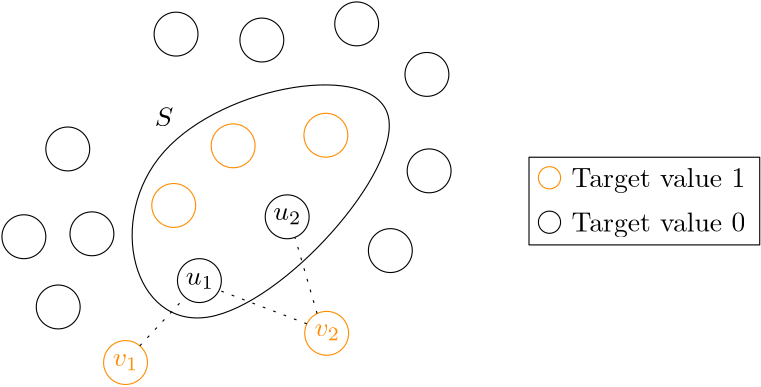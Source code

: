 <?xml version="1.0"?>
<!DOCTYPE ipe SYSTEM "ipe.dtd">
<ipe version="70218" creator="Ipe 7.2.24">
<info created="D:20220902113813" modified="D:20220902142614"/>
<ipestyle name="basic">
<symbol name="arrow/arc(spx)">
<path stroke="sym-stroke" fill="sym-stroke" pen="sym-pen">
0 0 m
-1 0.333 l
-1 -0.333 l
h
</path>
</symbol>
<symbol name="arrow/farc(spx)">
<path stroke="sym-stroke" fill="white" pen="sym-pen">
0 0 m
-1 0.333 l
-1 -0.333 l
h
</path>
</symbol>
<symbol name="arrow/ptarc(spx)">
<path stroke="sym-stroke" fill="sym-stroke" pen="sym-pen">
0 0 m
-1 0.333 l
-0.8 0 l
-1 -0.333 l
h
</path>
</symbol>
<symbol name="arrow/fptarc(spx)">
<path stroke="sym-stroke" fill="white" pen="sym-pen">
0 0 m
-1 0.333 l
-0.8 0 l
-1 -0.333 l
h
</path>
</symbol>
<symbol name="mark/circle(sx)" transformations="translations">
<path fill="sym-stroke">
0.6 0 0 0.6 0 0 e
0.4 0 0 0.4 0 0 e
</path>
</symbol>
<symbol name="mark/disk(sx)" transformations="translations">
<path fill="sym-stroke">
0.6 0 0 0.6 0 0 e
</path>
</symbol>
<symbol name="mark/fdisk(sfx)" transformations="translations">
<group>
<path fill="sym-fill">
0.5 0 0 0.5 0 0 e
</path>
<path fill="sym-stroke" fillrule="eofill">
0.6 0 0 0.6 0 0 e
0.4 0 0 0.4 0 0 e
</path>
</group>
</symbol>
<symbol name="mark/box(sx)" transformations="translations">
<path fill="sym-stroke" fillrule="eofill">
-0.6 -0.6 m
0.6 -0.6 l
0.6 0.6 l
-0.6 0.6 l
h
-0.4 -0.4 m
0.4 -0.4 l
0.4 0.4 l
-0.4 0.4 l
h
</path>
</symbol>
<symbol name="mark/square(sx)" transformations="translations">
<path fill="sym-stroke">
-0.6 -0.6 m
0.6 -0.6 l
0.6 0.6 l
-0.6 0.6 l
h
</path>
</symbol>
<symbol name="mark/fsquare(sfx)" transformations="translations">
<group>
<path fill="sym-fill">
-0.5 -0.5 m
0.5 -0.5 l
0.5 0.5 l
-0.5 0.5 l
h
</path>
<path fill="sym-stroke" fillrule="eofill">
-0.6 -0.6 m
0.6 -0.6 l
0.6 0.6 l
-0.6 0.6 l
h
-0.4 -0.4 m
0.4 -0.4 l
0.4 0.4 l
-0.4 0.4 l
h
</path>
</group>
</symbol>
<symbol name="mark/cross(sx)" transformations="translations">
<group>
<path fill="sym-stroke">
-0.43 -0.57 m
0.57 0.43 l
0.43 0.57 l
-0.57 -0.43 l
h
</path>
<path fill="sym-stroke">
-0.43 0.57 m
0.57 -0.43 l
0.43 -0.57 l
-0.57 0.43 l
h
</path>
</group>
</symbol>
<symbol name="arrow/fnormal(spx)">
<path stroke="sym-stroke" fill="white" pen="sym-pen">
0 0 m
-1 0.333 l
-1 -0.333 l
h
</path>
</symbol>
<symbol name="arrow/pointed(spx)">
<path stroke="sym-stroke" fill="sym-stroke" pen="sym-pen">
0 0 m
-1 0.333 l
-0.8 0 l
-1 -0.333 l
h
</path>
</symbol>
<symbol name="arrow/fpointed(spx)">
<path stroke="sym-stroke" fill="white" pen="sym-pen">
0 0 m
-1 0.333 l
-0.8 0 l
-1 -0.333 l
h
</path>
</symbol>
<symbol name="arrow/linear(spx)">
<path stroke="sym-stroke" pen="sym-pen">
-1 0.333 m
0 0 l
-1 -0.333 l
</path>
</symbol>
<symbol name="arrow/fdouble(spx)">
<path stroke="sym-stroke" fill="white" pen="sym-pen">
0 0 m
-1 0.333 l
-1 -0.333 l
h
-1 0 m
-2 0.333 l
-2 -0.333 l
h
</path>
</symbol>
<symbol name="arrow/double(spx)">
<path stroke="sym-stroke" fill="sym-stroke" pen="sym-pen">
0 0 m
-1 0.333 l
-1 -0.333 l
h
-1 0 m
-2 0.333 l
-2 -0.333 l
h
</path>
</symbol>
<symbol name="arrow/mid-normal(spx)">
<path stroke="sym-stroke" fill="sym-stroke" pen="sym-pen">
0.5 0 m
-0.5 0.333 l
-0.5 -0.333 l
h
</path>
</symbol>
<symbol name="arrow/mid-fnormal(spx)">
<path stroke="sym-stroke" fill="white" pen="sym-pen">
0.5 0 m
-0.5 0.333 l
-0.5 -0.333 l
h
</path>
</symbol>
<symbol name="arrow/mid-pointed(spx)">
<path stroke="sym-stroke" fill="sym-stroke" pen="sym-pen">
0.5 0 m
-0.5 0.333 l
-0.3 0 l
-0.5 -0.333 l
h
</path>
</symbol>
<symbol name="arrow/mid-fpointed(spx)">
<path stroke="sym-stroke" fill="white" pen="sym-pen">
0.5 0 m
-0.5 0.333 l
-0.3 0 l
-0.5 -0.333 l
h
</path>
</symbol>
<symbol name="arrow/mid-double(spx)">
<path stroke="sym-stroke" fill="sym-stroke" pen="sym-pen">
1 0 m
0 0.333 l
0 -0.333 l
h
0 0 m
-1 0.333 l
-1 -0.333 l
h
</path>
</symbol>
<symbol name="arrow/mid-fdouble(spx)">
<path stroke="sym-stroke" fill="white" pen="sym-pen">
1 0 m
0 0.333 l
0 -0.333 l
h
0 0 m
-1 0.333 l
-1 -0.333 l
h
</path>
</symbol>
<anglesize name="22.5 deg" value="22.5"/>
<anglesize name="30 deg" value="30"/>
<anglesize name="45 deg" value="45"/>
<anglesize name="60 deg" value="60"/>
<anglesize name="90 deg" value="90"/>
<arrowsize name="large" value="10"/>
<arrowsize name="small" value="5"/>
<arrowsize name="tiny" value="3"/>
<color name="blue" value="0 0 1"/>
<color name="brown" value="0.647 0.165 0.165"/>
<color name="darkblue" value="0 0 0.545"/>
<color name="darkcyan" value="0 0.545 0.545"/>
<color name="darkgray" value="0.663"/>
<color name="darkgreen" value="0 0.392 0"/>
<color name="darkmagenta" value="0.545 0 0.545"/>
<color name="darkorange" value="1 0.549 0"/>
<color name="darkred" value="0.545 0 0"/>
<color name="gold" value="1 0.843 0"/>
<color name="gray" value="0.745"/>
<color name="green" value="0 1 0"/>
<color name="lightblue" value="0.678 0.847 0.902"/>
<color name="lightcyan" value="0.878 1 1"/>
<color name="lightgray" value="0.827"/>
<color name="lightgreen" value="0.565 0.933 0.565"/>
<color name="lightyellow" value="1 1 0.878"/>
<color name="navy" value="0 0 0.502"/>
<color name="orange" value="1 0.647 0"/>
<color name="pink" value="1 0.753 0.796"/>
<color name="purple" value="0.627 0.125 0.941"/>
<color name="red" value="1 0 0"/>
<color name="seagreen" value="0.18 0.545 0.341"/>
<color name="turquoise" value="0.251 0.878 0.816"/>
<color name="violet" value="0.933 0.51 0.933"/>
<color name="yellow" value="1 1 0"/>
<dashstyle name="dash dot dotted" value="[4 2 1 2 1 2] 0"/>
<dashstyle name="dash dotted" value="[4 2 1 2] 0"/>
<dashstyle name="dashed" value="[4] 0"/>
<dashstyle name="dotted" value="[1 3] 0"/>
<gridsize name="10 pts (~3.5 mm)" value="10"/>
<gridsize name="14 pts (~5 mm)" value="14"/>
<gridsize name="16 pts (~6 mm)" value="16"/>
<gridsize name="20 pts (~7 mm)" value="20"/>
<gridsize name="28 pts (~10 mm)" value="28"/>
<gridsize name="32 pts (~12 mm)" value="32"/>
<gridsize name="4 pts" value="4"/>
<gridsize name="56 pts (~20 mm)" value="56"/>
<gridsize name="8 pts (~3 mm)" value="8"/>
<opacity name="10%" value="0.1"/>
<opacity name="30%" value="0.3"/>
<opacity name="50%" value="0.5"/>
<opacity name="75%" value="0.75"/>
<pen name="fat" value="1.2"/>
<pen name="heavier" value="0.8"/>
<pen name="ultrafat" value="2"/>
<symbolsize name="large" value="5"/>
<symbolsize name="small" value="2"/>
<symbolsize name="tiny" value="1.1"/>
<textsize name="Huge" value="\Huge"/>
<textsize name="LARGE" value="\LARGE"/>
<textsize name="Large" value="\Large"/>
<textsize name="footnote" value="\footnotesize"/>
<textsize name="huge" value="\huge"/>
<textsize name="large" value="\large"/>
<textsize name="small" value="\small"/>
<textsize name="tiny" value="\tiny"/>
<textstyle name="center" begin="\begin{center}" end="\end{center}"/>
<textstyle name="item" begin="\begin{itemize}\item{}" end="\end{itemize}"/>
<textstyle name="itemize" begin="\begin{itemize}" end="\end{itemize}"/>
<tiling name="falling" angle="-60" step="4" width="1"/>
<tiling name="rising" angle="30" step="4" width="1"/>
</ipestyle>
<page>
<layer name="alpha"/>
<view layers="alpha" active="alpha"/>
<path layer="alpha" matrix="1.97468 0 0 1.97468 -63.0214 -702.049" stroke="black">
53.2958 735.4
69.3783 675.048
134.918 748.543 u
</path>
<path matrix="1.97468 0 0 1.97468 -63.0214 -702.049" stroke="black">
4 0 0 4 76 704 e
</path>
<path matrix="1.97468 0 0 1.97468 -66.6766 -700.919" stroke="darkorange">
4 0 0 4 84 728 e
</path>
<path matrix="1.97468 0 0 1.97468 -63.0214 -694.878" stroke="black">
4 0 0 4 92 712 e
</path>
<path matrix="1.97468 0 0 1.97468 -72.2706 -706.594" stroke="darkorange">
4 0 0 4 76 720 e
</path>
<path matrix="1.97468 0 0 1.97468 -64.8883 -697.111" stroke="darkorange">
4 0 0 4 100 728 e
</path>
<text matrix="1.97468 0 0 1.97468 -63.4619 -701.421" transformations="translations" pos="89.6806 714.707" stroke="black" type="label" width="10.173" height="4.294" depth="1.49" valign="baseline" style="math">u_2</text>
<text matrix="1.97468 0 0 1.97468 -62.9846 -703.835" transformations="translations" pos="73.4918 704.153" stroke="black" type="label" width="10.173" height="4.294" depth="1.49" valign="baseline" style="math">u_1</text>
<text matrix="1.97468 0 0 1.97468 -55.173 -706.513" transformations="translations" pos="63.8606 734.379" stroke="black" type="label" width="6.683" height="6.808" depth="0" valign="baseline" style="math">S</text>
<path matrix="1.97468 0 0 1.97468 -58.0273 -699.946" stroke="darkorange">
4 0 0 4 60 688 e
</path>
<path matrix="1.97468 0 0 1.97468 -64.5985 -689.432" stroke="darkorange">
4 0 0 4 100 688 e
</path>
<text matrix="1.97468 0 0 1.97468 -60.1869 -673.957" transformations="translations" pos="58.7544 674.201" stroke="darkorange" type="label" width="9.298" height="4.294" depth="1.49" valign="baseline" style="math">v_1</text>
<text matrix="1.97468 0 0 1.97468 -62.4671 -667.148" transformations="translations" pos="96.6908 676.197" stroke="darkorange" type="label" width="9.298" height="4.294" depth="1.49" valign="baseline" style="math">v_2</text>
<path matrix="1.97468 0 0 1.97468 -63.0214 -702.049" stroke="black" dash="dotted">
97.452 697.987 m
93.4193 711.892 l
</path>
<path matrix="1.97468 0 0 1.97468 -63.0214 -702.049" stroke="black" dash="dotted">
65.1273 692.106 m
73.4001 700.96 l
</path>
<path matrix="1.97468 0 0 1.97468 -63.0214 -702.049" stroke="black" dash="dotted">
95.5932 696.116 m
79.5915 702.239 l
</path>
<path matrix="1.97468 0 0 1.97468 -63.0214 -702.049" stroke="black">
4 0 0 4 44 712 e
</path>
<path matrix="1.97468 0 0 1.97468 -63.0214 -702.049" stroke="black">
4 0 0 4 52 728 e
</path>
<path matrix="1.97468 0 0 1.97468 -73.2726 -707.043" stroke="black">
4 0 0 4 116 712 e
</path>
<path matrix="1.97468 0 0 1.97468 -75.1125 -709.934" stroke="black">
4 0 0 4 124 728 e
</path>
<path matrix="1.97468 0 0 1.97468 -71.4326 -708.094" stroke="black">
4 0 0 4 76 752 e
</path>
<path matrix="1.97468 0 0 1.97468 -69.5927 -704.414" stroke="black">
4 0 0 4 108 752 e
</path>
<path matrix="1.97468 0 0 1.97468 -50.6675 -695.74" stroke="black">
4 0 0 4 44 696 e
</path>
<path matrix="1.97468 0 0 1.97468 -70.1184 -700.997" stroke="black">
4 0 0 4 60 712 e
</path>
<path matrix="1.97468 0 0 1.97468 -75.9011 -691.009" stroke="black">
4 0 0 4 124 736 e
</path>
<path matrix="1.97468 0 0 1.97468 -119.534 -694.426" stroke="black">
4 0 0 4 116 744 e
</path>
<path matrix="1 0 0 1 65.0863 -34.8549" stroke="darkorange">
4 0 0 4 148 760 e
</path>
<path matrix="1 0 0 1 65.0863 -34.8549" stroke="black">
4 0 0 4 148 744 e
</path>
<text matrix="1 0 0 1 61.0194 -38.1823" transformations="translations" pos="160 760" stroke="black" type="label" width="62.571" height="6.926" depth="1.93" valign="baseline">Target value 1</text>
<text matrix="1 0 0 1 61.0194 -38.1823" transformations="translations" pos="160 744" stroke="black" type="label" width="62.571" height="6.926" depth="1.93" valign="baseline">Target value 0</text>
<path matrix="1 0 0 1 61.0194 -38.1823" stroke="black">
144.685 770.716 m
144.685 739.167 l
227.748 739.167 l
227.748 770.716 l
h
</path>
</page>
</ipe>
